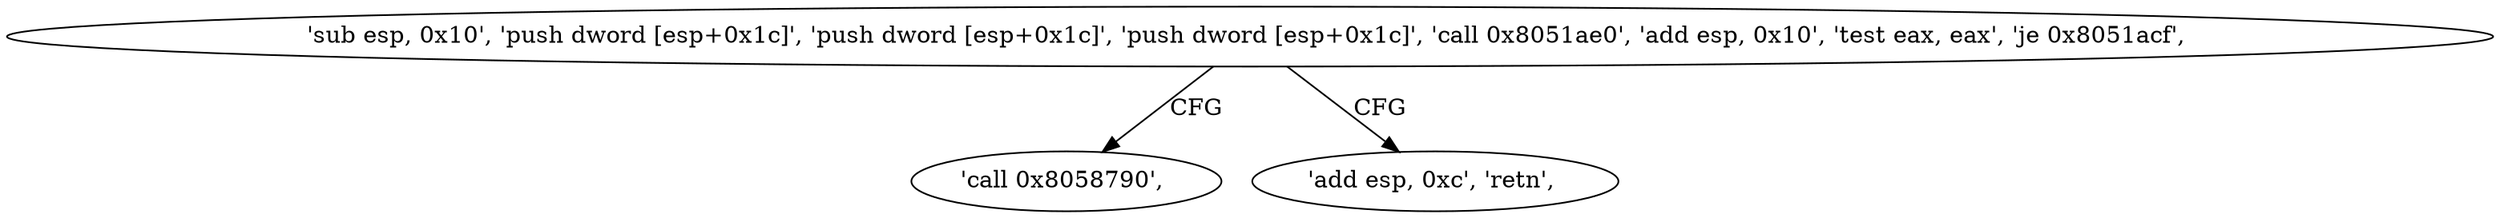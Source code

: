 digraph "func" {
"134552240" [label = "'sub esp, 0x10', 'push dword [esp+0x1c]', 'push dword [esp+0x1c]', 'push dword [esp+0x1c]', 'call 0x8051ae0', 'add esp, 0x10', 'test eax, eax', 'je 0x8051acf', " ]
"134552271" [label = "'call 0x8058790', " ]
"134552267" [label = "'add esp, 0xc', 'retn', " ]
"134552240" -> "134552271" [ label = "CFG" ]
"134552240" -> "134552267" [ label = "CFG" ]
}
